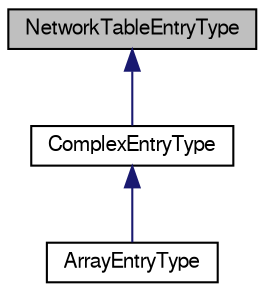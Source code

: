 digraph "NetworkTableEntryType"
{
  bgcolor="transparent";
  edge [fontname="FreeSans",fontsize="10",labelfontname="FreeSans",labelfontsize="10"];
  node [fontname="FreeSans",fontsize="10",shape=record];
  Node1 [label="NetworkTableEntryType",height=0.2,width=0.4,color="black", fillcolor="grey75", style="filled" fontcolor="black"];
  Node1 -> Node2 [dir="back",color="midnightblue",fontsize="10",style="solid",fontname="FreeSans"];
  Node2 [label="ComplexEntryType",height=0.2,width=0.4,color="black",URL="$class_complex_entry_type.html"];
  Node2 -> Node3 [dir="back",color="midnightblue",fontsize="10",style="solid",fontname="FreeSans"];
  Node3 [label="ArrayEntryType",height=0.2,width=0.4,color="black",URL="$class_array_entry_type.html"];
}
